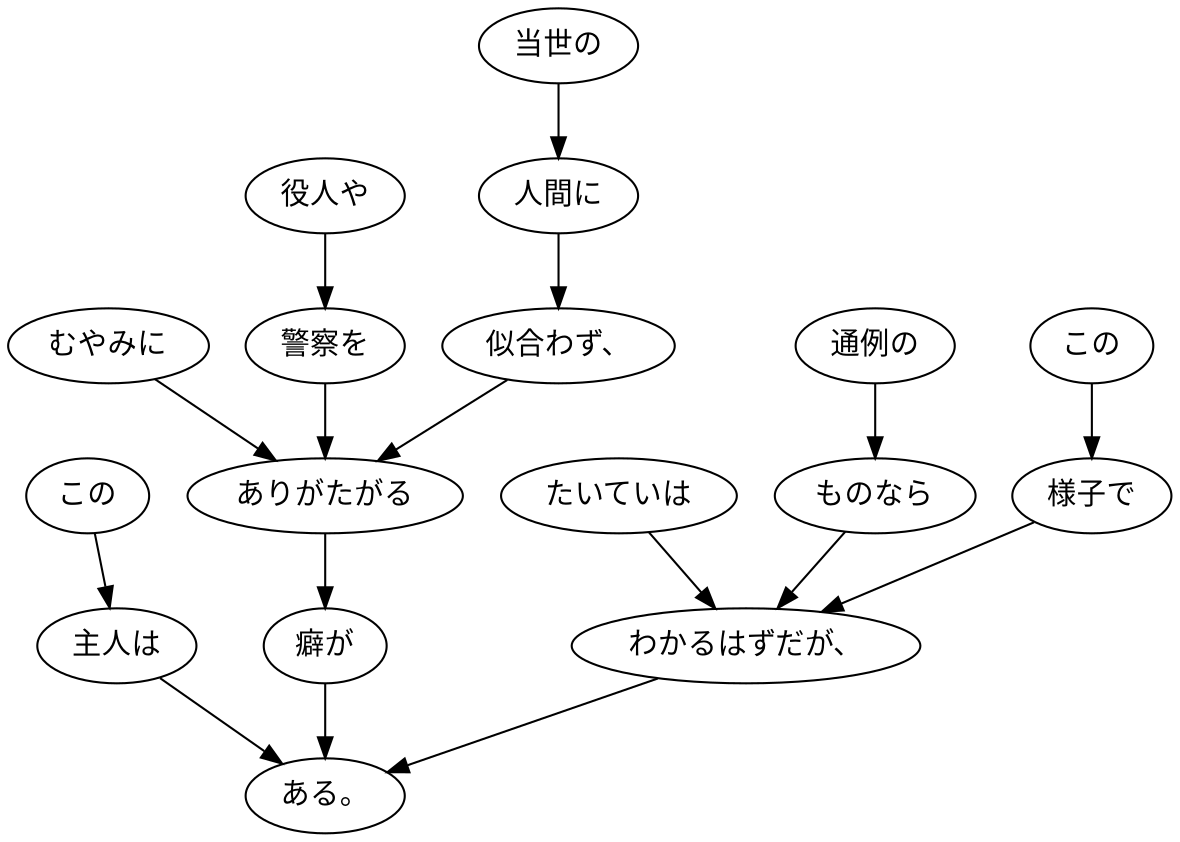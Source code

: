 digraph graph6224 {
	node0 [label="通例の"];
	node1 [label="ものなら"];
	node2 [label="この"];
	node3 [label="様子で"];
	node4 [label="たいていは"];
	node5 [label="わかるはずだが、"];
	node6 [label="この"];
	node7 [label="主人は"];
	node8 [label="当世の"];
	node9 [label="人間に"];
	node10 [label="似合わず、"];
	node11 [label="むやみに"];
	node12 [label="役人や"];
	node13 [label="警察を"];
	node14 [label="ありがたがる"];
	node15 [label="癖が"];
	node16 [label="ある。"];
	node0 -> node1;
	node1 -> node5;
	node2 -> node3;
	node3 -> node5;
	node4 -> node5;
	node5 -> node16;
	node6 -> node7;
	node7 -> node16;
	node8 -> node9;
	node9 -> node10;
	node10 -> node14;
	node11 -> node14;
	node12 -> node13;
	node13 -> node14;
	node14 -> node15;
	node15 -> node16;
}
